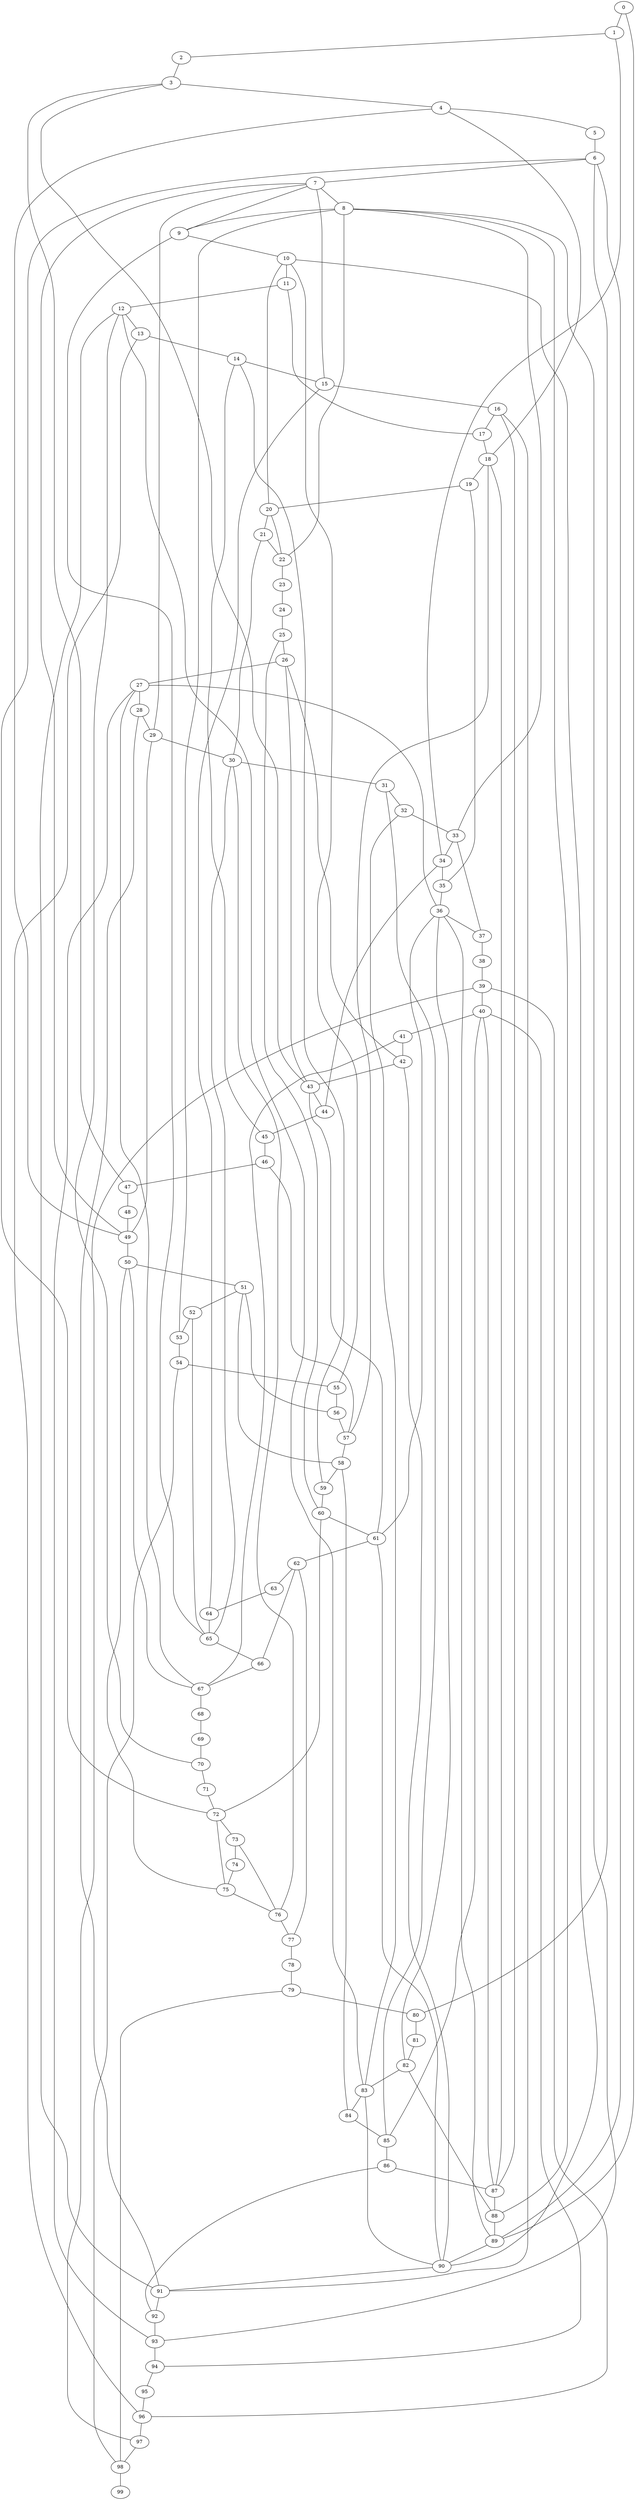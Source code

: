 
graph graphname {
    0 -- 1
0 -- 89
1 -- 2
1 -- 34
2 -- 3
3 -- 4
3 -- 43
3 -- 47
4 -- 5
4 -- 18
4 -- 49
5 -- 6
6 -- 7
6 -- 72
6 -- 80
6 -- 89
7 -- 8
7 -- 29
7 -- 15
7 -- 9
7 -- 49
8 -- 9
8 -- 53
8 -- 33
8 -- 88
8 -- 22
8 -- 93
9 -- 10
9 -- 65
10 -- 11
10 -- 90
10 -- 20
10 -- 55
11 -- 12
11 -- 17
12 -- 13
12 -- 91
12 -- 83
12 -- 70
13 -- 14
13 -- 96
14 -- 15
14 -- 59
14 -- 45
15 -- 16
15 -- 64
16 -- 17
16 -- 87
16 -- 91
17 -- 18
18 -- 19
18 -- 57
18 -- 87
19 -- 20
19 -- 35
20 -- 21
20 -- 22
21 -- 22
21 -- 30
22 -- 23
23 -- 24
24 -- 25
25 -- 26
25 -- 60
26 -- 27
26 -- 42
26 -- 43
27 -- 28
27 -- 36
27 -- 67
27 -- 93
28 -- 29
28 -- 91
29 -- 30
29 -- 49
30 -- 31
30 -- 65
30 -- 76
31 -- 32
31 -- 85
32 -- 33
32 -- 83
33 -- 34
33 -- 37
34 -- 35
34 -- 44
35 -- 36
36 -- 37
36 -- 61
36 -- 82
36 -- 89
37 -- 38
38 -- 39
39 -- 40
39 -- 97
39 -- 96
40 -- 41
40 -- 85
40 -- 94
40 -- 87
41 -- 42
41 -- 67
42 -- 43
42 -- 90
43 -- 44
43 -- 61
44 -- 45
45 -- 46
46 -- 47
46 -- 57
47 -- 48
48 -- 49
49 -- 50
50 -- 51
50 -- 67
50 -- 75
51 -- 52
51 -- 56
51 -- 58
52 -- 53
52 -- 65
53 -- 54
54 -- 55
54 -- 98
55 -- 56
56 -- 57
57 -- 58
58 -- 59
58 -- 84
59 -- 60
60 -- 61
60 -- 72
61 -- 62
61 -- 90
62 -- 63
62 -- 77
62 -- 66
63 -- 64
64 -- 65
65 -- 66
66 -- 67
67 -- 68
68 -- 69
69 -- 70
70 -- 71
71 -- 72
72 -- 73
72 -- 75
73 -- 74
73 -- 76
74 -- 75
75 -- 76
76 -- 77
77 -- 78
78 -- 79
79 -- 80
79 -- 98
80 -- 81
81 -- 82
82 -- 83
82 -- 88
83 -- 84
83 -- 90
84 -- 85
85 -- 86
86 -- 87
86 -- 92
87 -- 88
88 -- 89
89 -- 90
90 -- 91
91 -- 92
92 -- 93
93 -- 94
94 -- 95
95 -- 96
96 -- 97
97 -- 98
98 -- 99

}
